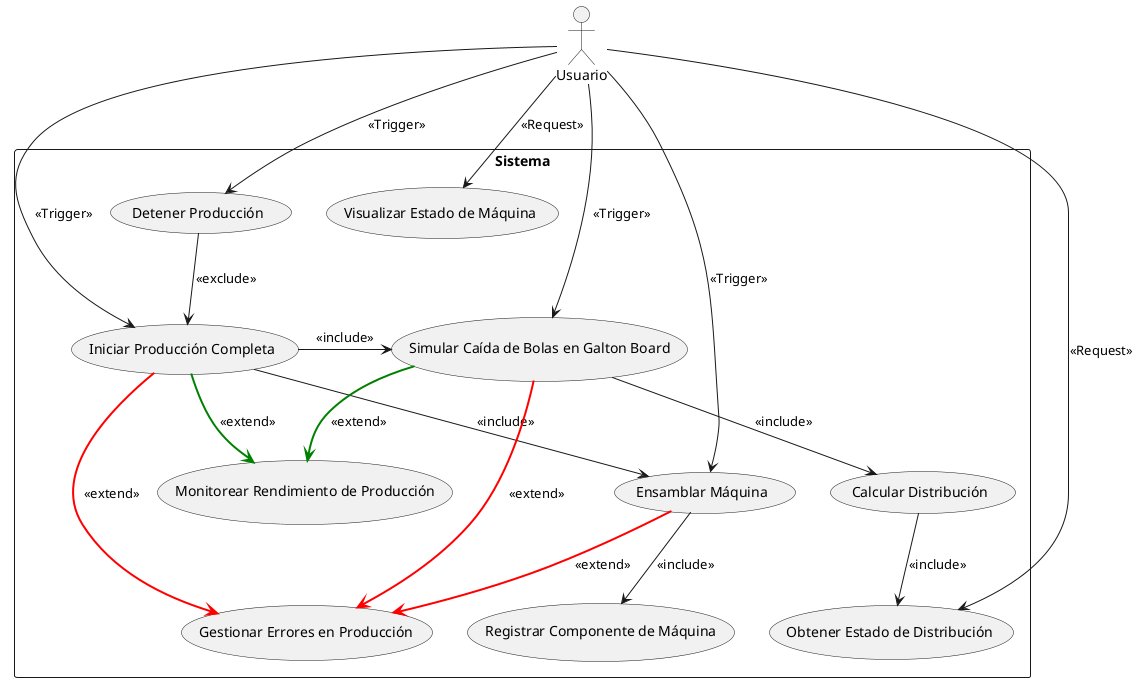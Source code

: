 @startuml
actor Usuario
actor Sistema

rectangle Sistema {
    usecase "Iniciar Producción Completa" as UC_IniciarProduccion
    usecase "Detener Producción" as UC_DetenerProduccion
    usecase "Simular Caída de Bolas en Galton Board" as UC_SimularCaidaBolas
    usecase "Ensamblar Máquina" as UC_EnsamblarMaquina
    usecase "Calcular Distribución" as UC_CalcularDistribucion
    usecase "Obtener Estado de Distribución" as UC_ObtenerEstadoDistribucion
    usecase "Visualizar Estado de Máquina" as UC_VerEstadoMaquina
    usecase "Registrar Componente de Máquina" as UC_RegistrarComponente
    usecase "Gestionar Errores en Producción" as UC_GestionarErrores
    usecase "Monitorear Rendimiento de Producción" as UC_MonitorearRendimiento
}

' Relaciones del Usuario
Usuario --> UC_IniciarProduccion : <<Trigger>>
Usuario --> UC_DetenerProduccion : <<Trigger>>
Usuario --> UC_SimularCaidaBolas : <<Trigger>>
Usuario --> UC_EnsamblarMaquina : <<Trigger>>
Usuario --> UC_ObtenerEstadoDistribucion : <<Request>>
Usuario --> UC_VerEstadoMaquina : <<Request>>

' Casos de uso principales
UC_IniciarProduccion -right-> UC_SimularCaidaBolas : <<include>>
UC_IniciarProduccion -down-> UC_EnsamblarMaquina : <<include>>
UC_SimularCaidaBolas --> UC_CalcularDistribucion : <<include>>
UC_EnsamblarMaquina --> UC_RegistrarComponente : <<include>>
UC_CalcularDistribucion --> UC_ObtenerEstadoDistribucion : <<include>>

' Detener producción
UC_DetenerProduccion --> UC_IniciarProduccion : <<exclude>>

' Extensiones para manejo de errores y monitoreo
UC_IniciarProduccion -[#red,thickness=2]-> UC_GestionarErrores : <<extend>>
UC_SimularCaidaBolas -[#red,thickness=2]-> UC_GestionarErrores : <<extend>>
UC_EnsamblarMaquina -[#red,thickness=2]-> UC_GestionarErrores : <<extend>>
UC_IniciarProduccion -[#green,thickness=2]-> UC_MonitorearRendimiento : <<extend>>
UC_SimularCaidaBolas -[#green,thickness=2]-> UC_MonitorearRendimiento : <<extend>>

@enduml
